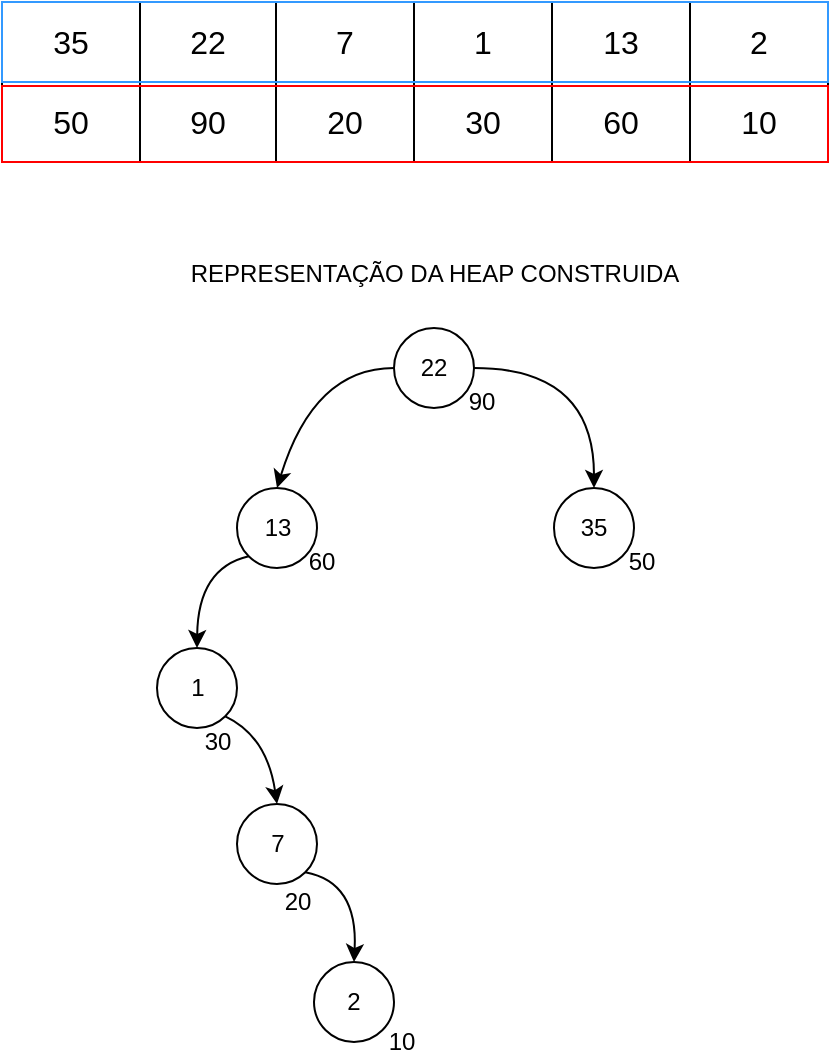 <mxfile version="27.1.6">
  <diagram name="Page-1" id="lc8M9zH_UI7jCw9BjQIj">
    <mxGraphModel dx="1308" dy="575" grid="1" gridSize="10" guides="1" tooltips="1" connect="1" arrows="1" fold="1" page="1" pageScale="1" pageWidth="850" pageHeight="1100" math="0" shadow="0">
      <root>
        <mxCell id="0" />
        <mxCell id="1" parent="0" />
        <mxCell id="imeKl7CBs8rkCJV9uNss-1" value="" style="shape=table;startSize=0;container=1;collapsible=0;childLayout=tableLayout;fontSize=16;" vertex="1" parent="1">
          <mxGeometry x="40" y="80" width="413" height="80" as="geometry" />
        </mxCell>
        <mxCell id="imeKl7CBs8rkCJV9uNss-2" value="" style="shape=tableRow;horizontal=0;startSize=0;swimlaneHead=0;swimlaneBody=0;strokeColor=inherit;top=0;left=0;bottom=0;right=0;collapsible=0;dropTarget=0;fillColor=none;points=[[0,0.5],[1,0.5]];portConstraint=eastwest;fontSize=16;" vertex="1" parent="imeKl7CBs8rkCJV9uNss-1">
          <mxGeometry width="413" height="40" as="geometry" />
        </mxCell>
        <mxCell id="imeKl7CBs8rkCJV9uNss-3" value="35" style="shape=partialRectangle;html=1;whiteSpace=wrap;connectable=0;strokeColor=inherit;overflow=hidden;fillColor=none;top=0;left=0;bottom=0;right=0;pointerEvents=1;fontSize=16;" vertex="1" parent="imeKl7CBs8rkCJV9uNss-2">
          <mxGeometry width="69" height="40" as="geometry">
            <mxRectangle width="69" height="40" as="alternateBounds" />
          </mxGeometry>
        </mxCell>
        <mxCell id="imeKl7CBs8rkCJV9uNss-4" value="22" style="shape=partialRectangle;html=1;whiteSpace=wrap;connectable=0;strokeColor=inherit;overflow=hidden;fillColor=none;top=0;left=0;bottom=0;right=0;pointerEvents=1;fontSize=16;" vertex="1" parent="imeKl7CBs8rkCJV9uNss-2">
          <mxGeometry x="69" width="68" height="40" as="geometry">
            <mxRectangle width="68" height="40" as="alternateBounds" />
          </mxGeometry>
        </mxCell>
        <mxCell id="imeKl7CBs8rkCJV9uNss-5" value="7" style="shape=partialRectangle;html=1;whiteSpace=wrap;connectable=0;strokeColor=inherit;overflow=hidden;fillColor=none;top=0;left=0;bottom=0;right=0;pointerEvents=1;fontSize=16;" vertex="1" parent="imeKl7CBs8rkCJV9uNss-2">
          <mxGeometry x="137" width="69" height="40" as="geometry">
            <mxRectangle width="69" height="40" as="alternateBounds" />
          </mxGeometry>
        </mxCell>
        <mxCell id="imeKl7CBs8rkCJV9uNss-6" value="1" style="shape=partialRectangle;html=1;whiteSpace=wrap;connectable=0;strokeColor=inherit;overflow=hidden;fillColor=none;top=0;left=0;bottom=0;right=0;pointerEvents=1;fontSize=16;" vertex="1" parent="imeKl7CBs8rkCJV9uNss-2">
          <mxGeometry x="206" width="69" height="40" as="geometry">
            <mxRectangle width="69" height="40" as="alternateBounds" />
          </mxGeometry>
        </mxCell>
        <mxCell id="imeKl7CBs8rkCJV9uNss-7" value="13" style="shape=partialRectangle;html=1;whiteSpace=wrap;connectable=0;strokeColor=inherit;overflow=hidden;fillColor=none;top=0;left=0;bottom=0;right=0;pointerEvents=1;fontSize=16;" vertex="1" parent="imeKl7CBs8rkCJV9uNss-2">
          <mxGeometry x="275" width="69" height="40" as="geometry">
            <mxRectangle width="69" height="40" as="alternateBounds" />
          </mxGeometry>
        </mxCell>
        <mxCell id="imeKl7CBs8rkCJV9uNss-8" value="2" style="shape=partialRectangle;html=1;whiteSpace=wrap;connectable=0;strokeColor=inherit;overflow=hidden;fillColor=none;top=0;left=0;bottom=0;right=0;pointerEvents=1;fontSize=16;" vertex="1" parent="imeKl7CBs8rkCJV9uNss-2">
          <mxGeometry x="344" width="69" height="40" as="geometry">
            <mxRectangle width="69" height="40" as="alternateBounds" />
          </mxGeometry>
        </mxCell>
        <mxCell id="imeKl7CBs8rkCJV9uNss-29" style="shape=tableRow;horizontal=0;startSize=0;swimlaneHead=0;swimlaneBody=0;strokeColor=inherit;top=0;left=0;bottom=0;right=0;collapsible=0;dropTarget=0;fillColor=none;points=[[0,0.5],[1,0.5]];portConstraint=eastwest;fontSize=16;" vertex="1" parent="imeKl7CBs8rkCJV9uNss-1">
          <mxGeometry y="40" width="413" height="40" as="geometry" />
        </mxCell>
        <mxCell id="imeKl7CBs8rkCJV9uNss-30" value="50" style="shape=partialRectangle;html=1;whiteSpace=wrap;connectable=0;strokeColor=inherit;overflow=hidden;fillColor=none;top=0;left=0;bottom=0;right=0;pointerEvents=1;fontSize=16;" vertex="1" parent="imeKl7CBs8rkCJV9uNss-29">
          <mxGeometry width="69" height="40" as="geometry">
            <mxRectangle width="69" height="40" as="alternateBounds" />
          </mxGeometry>
        </mxCell>
        <mxCell id="imeKl7CBs8rkCJV9uNss-31" value="90" style="shape=partialRectangle;html=1;whiteSpace=wrap;connectable=0;strokeColor=inherit;overflow=hidden;fillColor=none;top=0;left=0;bottom=0;right=0;pointerEvents=1;fontSize=16;" vertex="1" parent="imeKl7CBs8rkCJV9uNss-29">
          <mxGeometry x="69" width="68" height="40" as="geometry">
            <mxRectangle width="68" height="40" as="alternateBounds" />
          </mxGeometry>
        </mxCell>
        <mxCell id="imeKl7CBs8rkCJV9uNss-32" value="20" style="shape=partialRectangle;html=1;whiteSpace=wrap;connectable=0;strokeColor=inherit;overflow=hidden;fillColor=none;top=0;left=0;bottom=0;right=0;pointerEvents=1;fontSize=16;" vertex="1" parent="imeKl7CBs8rkCJV9uNss-29">
          <mxGeometry x="137" width="69" height="40" as="geometry">
            <mxRectangle width="69" height="40" as="alternateBounds" />
          </mxGeometry>
        </mxCell>
        <mxCell id="imeKl7CBs8rkCJV9uNss-33" value="30" style="shape=partialRectangle;html=1;whiteSpace=wrap;connectable=0;strokeColor=inherit;overflow=hidden;fillColor=none;top=0;left=0;bottom=0;right=0;pointerEvents=1;fontSize=16;" vertex="1" parent="imeKl7CBs8rkCJV9uNss-29">
          <mxGeometry x="206" width="69" height="40" as="geometry">
            <mxRectangle width="69" height="40" as="alternateBounds" />
          </mxGeometry>
        </mxCell>
        <mxCell id="imeKl7CBs8rkCJV9uNss-34" value="60" style="shape=partialRectangle;html=1;whiteSpace=wrap;connectable=0;strokeColor=inherit;overflow=hidden;fillColor=none;top=0;left=0;bottom=0;right=0;pointerEvents=1;fontSize=16;" vertex="1" parent="imeKl7CBs8rkCJV9uNss-29">
          <mxGeometry x="275" width="69" height="40" as="geometry">
            <mxRectangle width="69" height="40" as="alternateBounds" />
          </mxGeometry>
        </mxCell>
        <mxCell id="imeKl7CBs8rkCJV9uNss-35" value="10" style="shape=partialRectangle;html=1;whiteSpace=wrap;connectable=0;strokeColor=inherit;overflow=hidden;fillColor=none;top=0;left=0;bottom=0;right=0;pointerEvents=1;fontSize=16;" vertex="1" parent="imeKl7CBs8rkCJV9uNss-29">
          <mxGeometry x="344" width="69" height="40" as="geometry">
            <mxRectangle width="69" height="40" as="alternateBounds" />
          </mxGeometry>
        </mxCell>
        <mxCell id="imeKl7CBs8rkCJV9uNss-9" value="22" style="ellipse;whiteSpace=wrap;html=1;aspect=fixed;" vertex="1" parent="1">
          <mxGeometry x="236" y="243" width="40" height="40" as="geometry" />
        </mxCell>
        <mxCell id="imeKl7CBs8rkCJV9uNss-10" value="13" style="ellipse;whiteSpace=wrap;html=1;aspect=fixed;" vertex="1" parent="1">
          <mxGeometry x="157.5" y="323" width="40" height="40" as="geometry" />
        </mxCell>
        <mxCell id="imeKl7CBs8rkCJV9uNss-11" value="35" style="ellipse;whiteSpace=wrap;html=1;aspect=fixed;" vertex="1" parent="1">
          <mxGeometry x="316" y="323" width="40" height="40" as="geometry" />
        </mxCell>
        <mxCell id="imeKl7CBs8rkCJV9uNss-12" value="1" style="ellipse;whiteSpace=wrap;html=1;aspect=fixed;" vertex="1" parent="1">
          <mxGeometry x="117.5" y="403" width="40" height="40" as="geometry" />
        </mxCell>
        <mxCell id="imeKl7CBs8rkCJV9uNss-15" value="" style="curved=1;endArrow=classic;html=1;rounded=0;exitX=0;exitY=0.5;exitDx=0;exitDy=0;entryX=0.5;entryY=0;entryDx=0;entryDy=0;" edge="1" parent="1" source="imeKl7CBs8rkCJV9uNss-9" target="imeKl7CBs8rkCJV9uNss-10">
          <mxGeometry width="50" height="50" relative="1" as="geometry">
            <mxPoint x="16" y="373" as="sourcePoint" />
            <mxPoint x="66" y="323" as="targetPoint" />
            <Array as="points">
              <mxPoint x="196" y="263" />
            </Array>
          </mxGeometry>
        </mxCell>
        <mxCell id="imeKl7CBs8rkCJV9uNss-16" value="" style="curved=1;endArrow=classic;html=1;rounded=0;exitX=0;exitY=1;exitDx=0;exitDy=0;entryX=0.5;entryY=0;entryDx=0;entryDy=0;" edge="1" parent="1" source="imeKl7CBs8rkCJV9uNss-10" target="imeKl7CBs8rkCJV9uNss-12">
          <mxGeometry width="50" height="50" relative="1" as="geometry">
            <mxPoint x="144" y="343" as="sourcePoint" />
            <mxPoint x="86" y="403" as="targetPoint" />
            <Array as="points">
              <mxPoint x="138" y="363" />
            </Array>
          </mxGeometry>
        </mxCell>
        <mxCell id="imeKl7CBs8rkCJV9uNss-18" value="" style="curved=1;endArrow=classic;html=1;rounded=0;exitX=1;exitY=0.5;exitDx=0;exitDy=0;entryX=0.5;entryY=0;entryDx=0;entryDy=0;" edge="1" parent="1" source="imeKl7CBs8rkCJV9uNss-9" target="imeKl7CBs8rkCJV9uNss-11">
          <mxGeometry width="50" height="50" relative="1" as="geometry">
            <mxPoint x="444" y="253" as="sourcePoint" />
            <mxPoint x="386" y="313" as="targetPoint" />
            <Array as="points">
              <mxPoint x="336" y="263" />
            </Array>
          </mxGeometry>
        </mxCell>
        <mxCell id="imeKl7CBs8rkCJV9uNss-20" value="REPRESENTAÇÃO DA HEAP CONSTRUIDA" style="text;html=1;align=center;verticalAlign=middle;resizable=0;points=[];autosize=1;strokeColor=none;fillColor=none;" vertex="1" parent="1">
          <mxGeometry x="121" y="201" width="270" height="30" as="geometry" />
        </mxCell>
        <mxCell id="imeKl7CBs8rkCJV9uNss-27" value="7" style="ellipse;whiteSpace=wrap;html=1;aspect=fixed;" vertex="1" parent="1">
          <mxGeometry x="157.5" y="481" width="40" height="40" as="geometry" />
        </mxCell>
        <mxCell id="imeKl7CBs8rkCJV9uNss-28" value="" style="curved=1;endArrow=classic;html=1;rounded=0;exitX=1;exitY=1;exitDx=0;exitDy=0;entryX=0.5;entryY=0;entryDx=0;entryDy=0;" edge="1" parent="1" target="imeKl7CBs8rkCJV9uNss-27" source="imeKl7CBs8rkCJV9uNss-12">
          <mxGeometry width="50" height="50" relative="1" as="geometry">
            <mxPoint x="148.5" y="441" as="sourcePoint" />
            <mxPoint x="186.5" y="473" as="targetPoint" />
            <Array as="points">
              <mxPoint x="172.5" y="447" />
            </Array>
          </mxGeometry>
        </mxCell>
        <mxCell id="imeKl7CBs8rkCJV9uNss-36" value="" style="rounded=0;whiteSpace=wrap;html=1;fillColor=none;strokeColor=#3399FF;" vertex="1" parent="1">
          <mxGeometry x="40" y="80" width="413" height="40" as="geometry" />
        </mxCell>
        <mxCell id="imeKl7CBs8rkCJV9uNss-37" value="" style="rounded=0;whiteSpace=wrap;html=1;fillColor=none;strokeColor=#FF0000;" vertex="1" parent="1">
          <mxGeometry x="40" y="122" width="413" height="38" as="geometry" />
        </mxCell>
        <mxCell id="imeKl7CBs8rkCJV9uNss-38" value="90" style="text;html=1;align=center;verticalAlign=middle;whiteSpace=wrap;rounded=0;" vertex="1" parent="1">
          <mxGeometry x="270" y="270" width="20" height="20" as="geometry" />
        </mxCell>
        <mxCell id="imeKl7CBs8rkCJV9uNss-39" value="60" style="text;html=1;align=center;verticalAlign=middle;whiteSpace=wrap;rounded=0;" vertex="1" parent="1">
          <mxGeometry x="190" y="350" width="20" height="20" as="geometry" />
        </mxCell>
        <mxCell id="imeKl7CBs8rkCJV9uNss-40" value="30" style="text;html=1;align=center;verticalAlign=middle;whiteSpace=wrap;rounded=0;" vertex="1" parent="1">
          <mxGeometry x="137.5" y="440" width="20" height="20" as="geometry" />
        </mxCell>
        <mxCell id="imeKl7CBs8rkCJV9uNss-41" value="20" style="text;html=1;align=center;verticalAlign=middle;whiteSpace=wrap;rounded=0;" vertex="1" parent="1">
          <mxGeometry x="177.5" y="520" width="20" height="20" as="geometry" />
        </mxCell>
        <mxCell id="imeKl7CBs8rkCJV9uNss-43" value="50" style="text;html=1;align=center;verticalAlign=middle;whiteSpace=wrap;rounded=0;" vertex="1" parent="1">
          <mxGeometry x="350" y="350" width="20" height="20" as="geometry" />
        </mxCell>
        <mxCell id="imeKl7CBs8rkCJV9uNss-45" value="2" style="ellipse;whiteSpace=wrap;html=1;aspect=fixed;" vertex="1" parent="1">
          <mxGeometry x="196" y="560" width="40" height="40" as="geometry" />
        </mxCell>
        <mxCell id="imeKl7CBs8rkCJV9uNss-46" value="" style="curved=1;endArrow=classic;html=1;rounded=0;exitX=1;exitY=1;exitDx=0;exitDy=0;entryX=0.5;entryY=0;entryDx=0;entryDy=0;" edge="1" parent="1" target="imeKl7CBs8rkCJV9uNss-45" source="imeKl7CBs8rkCJV9uNss-27">
          <mxGeometry width="50" height="50" relative="1" as="geometry">
            <mxPoint x="197.5" y="510" as="sourcePoint" />
            <mxPoint x="232" y="546" as="targetPoint" />
            <Array as="points">
              <mxPoint x="218" y="520" />
            </Array>
          </mxGeometry>
        </mxCell>
        <mxCell id="imeKl7CBs8rkCJV9uNss-47" value="10" style="text;html=1;align=center;verticalAlign=middle;whiteSpace=wrap;rounded=0;" vertex="1" parent="1">
          <mxGeometry x="230" y="590" width="20" height="20" as="geometry" />
        </mxCell>
      </root>
    </mxGraphModel>
  </diagram>
</mxfile>
